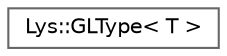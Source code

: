digraph "Graphical Class Hierarchy"
{
 // LATEX_PDF_SIZE
  bgcolor="transparent";
  edge [fontname=Helvetica,fontsize=10,labelfontname=Helvetica,labelfontsize=10];
  node [fontname=Helvetica,fontsize=10,shape=box,height=0.2,width=0.4];
  rankdir="LR";
  Node0 [id="Node000000",label="Lys::GLType\< T \>",height=0.2,width=0.4,color="grey40", fillcolor="white", style="filled",URL="$structLys_1_1GLType.html",tooltip=" "];
}
